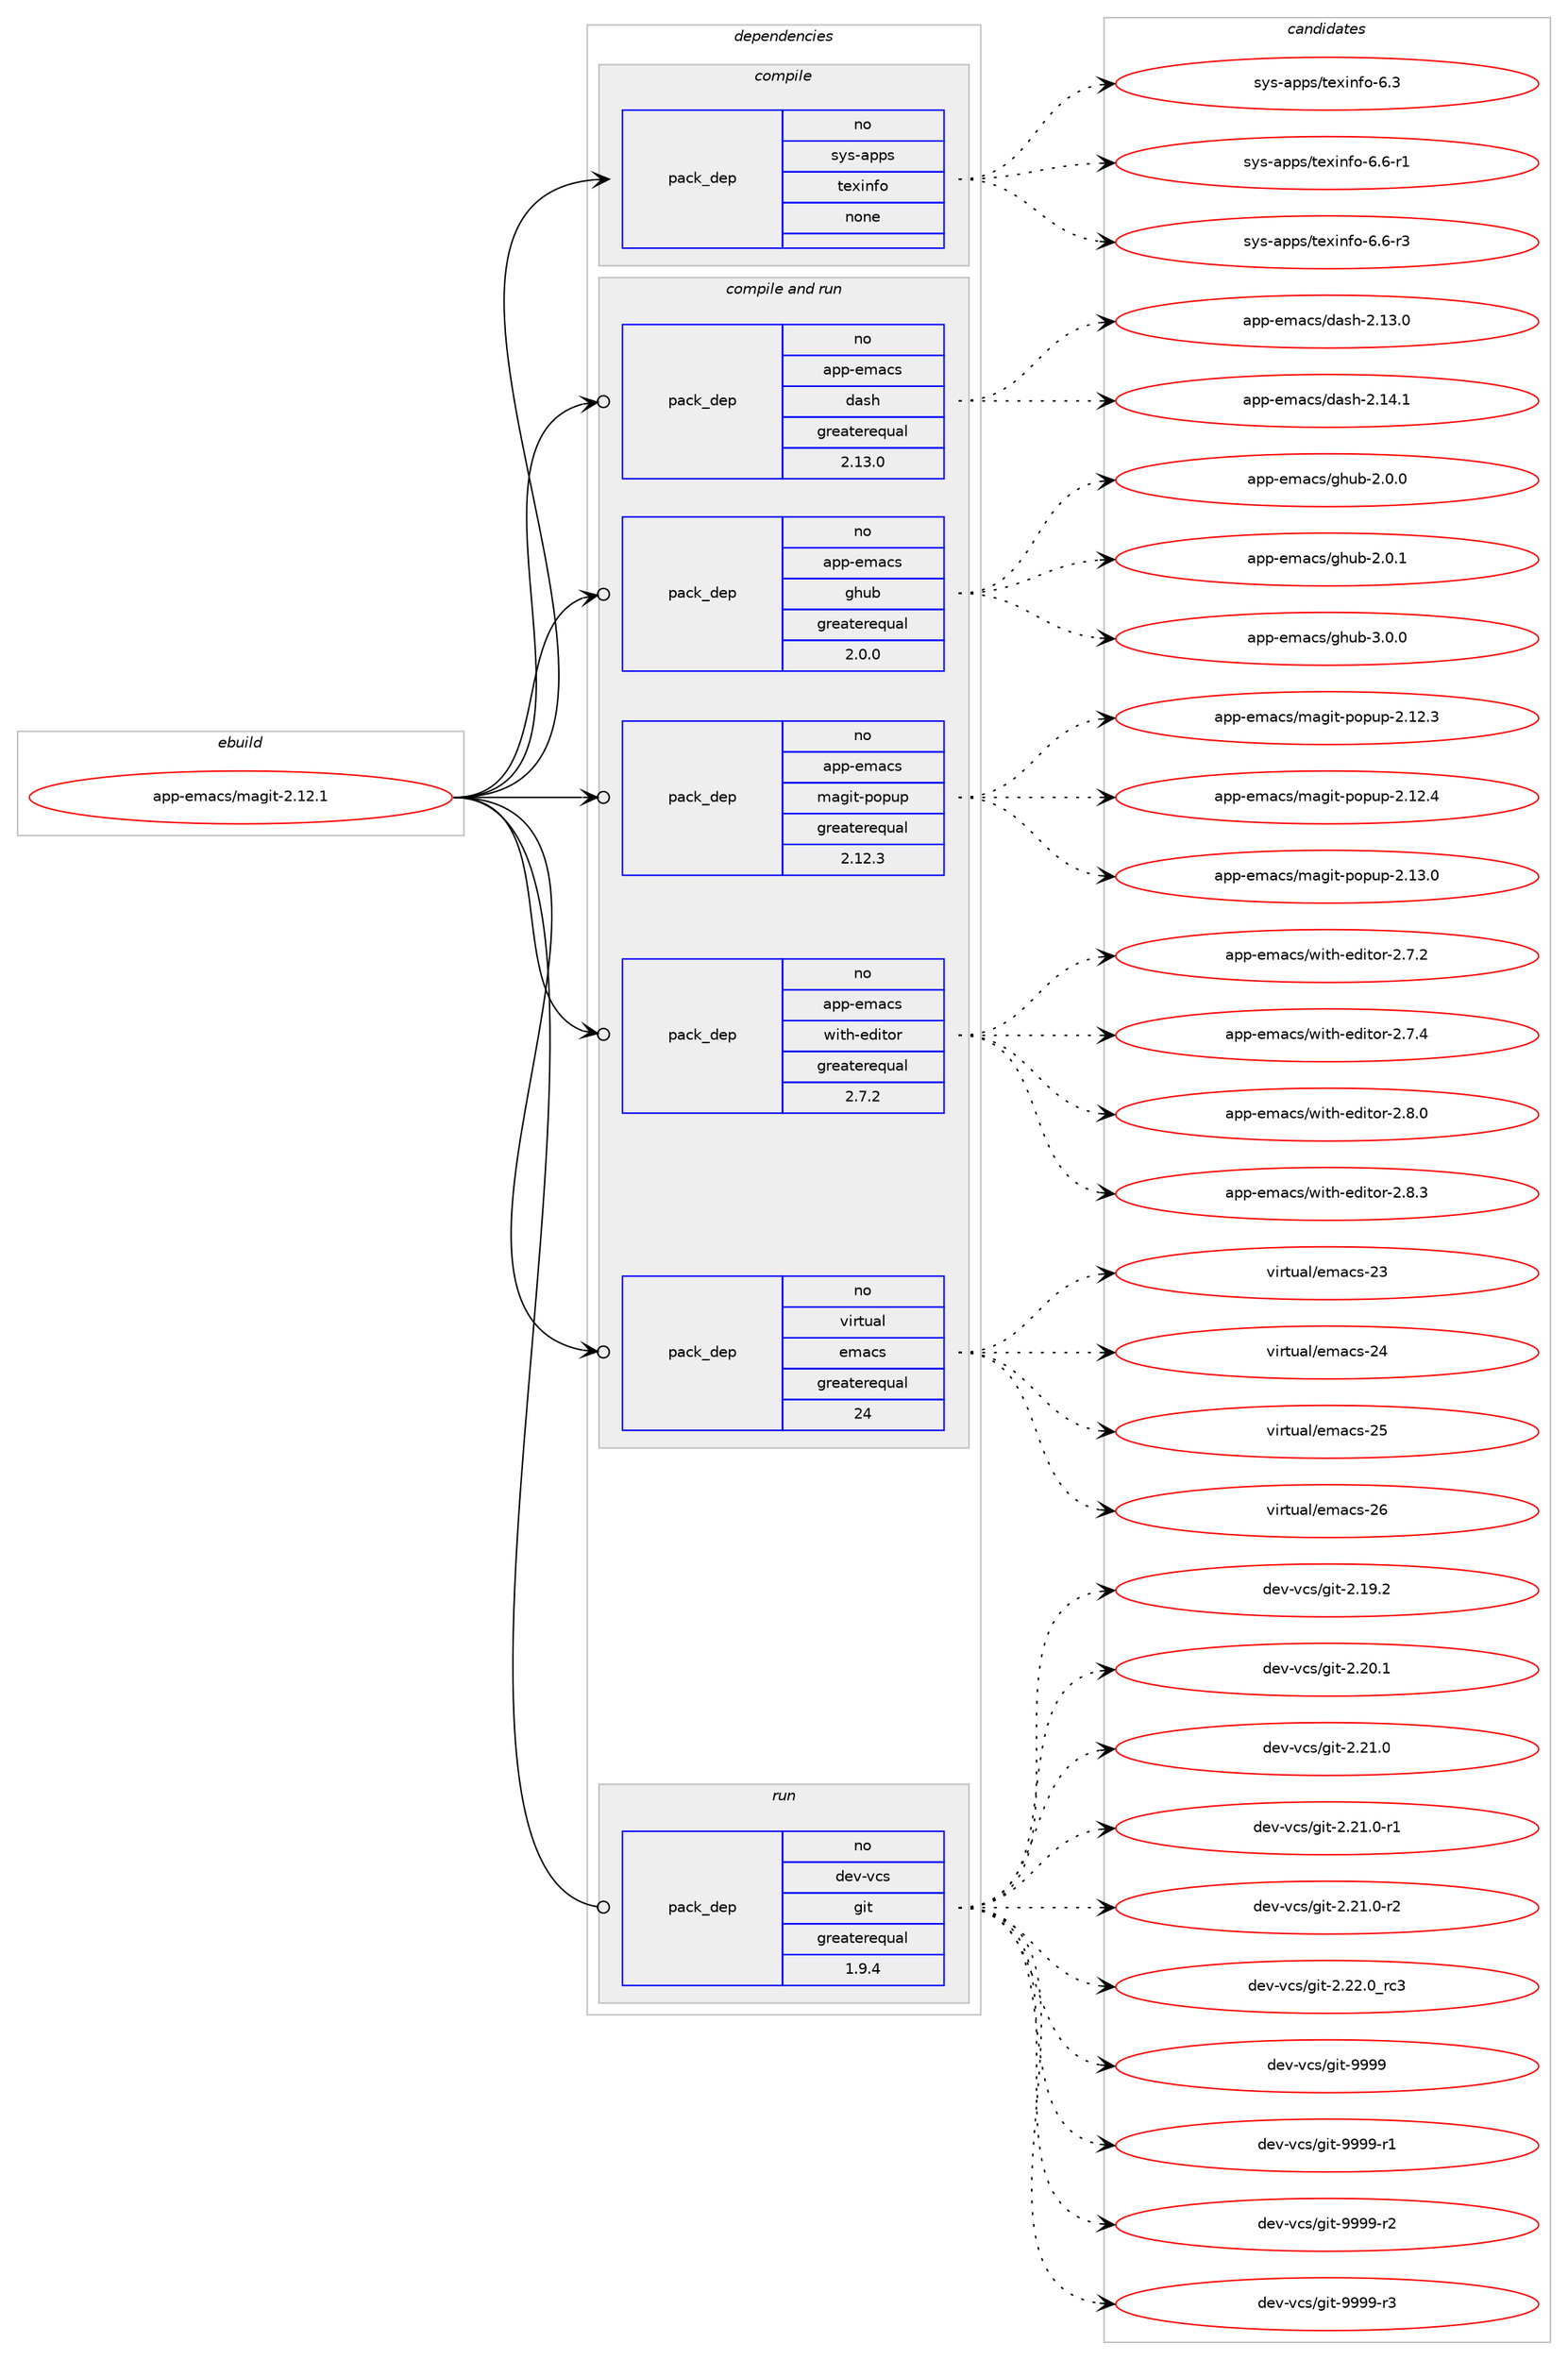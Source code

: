 digraph prolog {

# *************
# Graph options
# *************

newrank=true;
concentrate=true;
compound=true;
graph [rankdir=LR,fontname=Helvetica,fontsize=10,ranksep=1.5];#, ranksep=2.5, nodesep=0.2];
edge  [arrowhead=vee];
node  [fontname=Helvetica,fontsize=10];

# **********
# The ebuild
# **********

subgraph cluster_leftcol {
color=gray;
rank=same;
label=<<i>ebuild</i>>;
id [label="app-emacs/magit-2.12.1", color=red, width=4, href="../app-emacs/magit-2.12.1.svg"];
}

# ****************
# The dependencies
# ****************

subgraph cluster_midcol {
color=gray;
label=<<i>dependencies</i>>;
subgraph cluster_compile {
fillcolor="#eeeeee";
style=filled;
label=<<i>compile</i>>;
subgraph pack377 {
dependency400 [label=<<TABLE BORDER="0" CELLBORDER="1" CELLSPACING="0" CELLPADDING="4" WIDTH="220"><TR><TD ROWSPAN="6" CELLPADDING="30">pack_dep</TD></TR><TR><TD WIDTH="110">no</TD></TR><TR><TD>sys-apps</TD></TR><TR><TD>texinfo</TD></TR><TR><TD>none</TD></TR><TR><TD></TD></TR></TABLE>>, shape=none, color=blue];
}
id:e -> dependency400:w [weight=20,style="solid",arrowhead="vee"];
}
subgraph cluster_compileandrun {
fillcolor="#eeeeee";
style=filled;
label=<<i>compile and run</i>>;
subgraph pack378 {
dependency401 [label=<<TABLE BORDER="0" CELLBORDER="1" CELLSPACING="0" CELLPADDING="4" WIDTH="220"><TR><TD ROWSPAN="6" CELLPADDING="30">pack_dep</TD></TR><TR><TD WIDTH="110">no</TD></TR><TR><TD>app-emacs</TD></TR><TR><TD>dash</TD></TR><TR><TD>greaterequal</TD></TR><TR><TD>2.13.0</TD></TR></TABLE>>, shape=none, color=blue];
}
id:e -> dependency401:w [weight=20,style="solid",arrowhead="odotvee"];
subgraph pack379 {
dependency402 [label=<<TABLE BORDER="0" CELLBORDER="1" CELLSPACING="0" CELLPADDING="4" WIDTH="220"><TR><TD ROWSPAN="6" CELLPADDING="30">pack_dep</TD></TR><TR><TD WIDTH="110">no</TD></TR><TR><TD>app-emacs</TD></TR><TR><TD>ghub</TD></TR><TR><TD>greaterequal</TD></TR><TR><TD>2.0.0</TD></TR></TABLE>>, shape=none, color=blue];
}
id:e -> dependency402:w [weight=20,style="solid",arrowhead="odotvee"];
subgraph pack380 {
dependency403 [label=<<TABLE BORDER="0" CELLBORDER="1" CELLSPACING="0" CELLPADDING="4" WIDTH="220"><TR><TD ROWSPAN="6" CELLPADDING="30">pack_dep</TD></TR><TR><TD WIDTH="110">no</TD></TR><TR><TD>app-emacs</TD></TR><TR><TD>magit-popup</TD></TR><TR><TD>greaterequal</TD></TR><TR><TD>2.12.3</TD></TR></TABLE>>, shape=none, color=blue];
}
id:e -> dependency403:w [weight=20,style="solid",arrowhead="odotvee"];
subgraph pack381 {
dependency404 [label=<<TABLE BORDER="0" CELLBORDER="1" CELLSPACING="0" CELLPADDING="4" WIDTH="220"><TR><TD ROWSPAN="6" CELLPADDING="30">pack_dep</TD></TR><TR><TD WIDTH="110">no</TD></TR><TR><TD>app-emacs</TD></TR><TR><TD>with-editor</TD></TR><TR><TD>greaterequal</TD></TR><TR><TD>2.7.2</TD></TR></TABLE>>, shape=none, color=blue];
}
id:e -> dependency404:w [weight=20,style="solid",arrowhead="odotvee"];
subgraph pack382 {
dependency405 [label=<<TABLE BORDER="0" CELLBORDER="1" CELLSPACING="0" CELLPADDING="4" WIDTH="220"><TR><TD ROWSPAN="6" CELLPADDING="30">pack_dep</TD></TR><TR><TD WIDTH="110">no</TD></TR><TR><TD>virtual</TD></TR><TR><TD>emacs</TD></TR><TR><TD>greaterequal</TD></TR><TR><TD>24</TD></TR></TABLE>>, shape=none, color=blue];
}
id:e -> dependency405:w [weight=20,style="solid",arrowhead="odotvee"];
}
subgraph cluster_run {
fillcolor="#eeeeee";
style=filled;
label=<<i>run</i>>;
subgraph pack383 {
dependency406 [label=<<TABLE BORDER="0" CELLBORDER="1" CELLSPACING="0" CELLPADDING="4" WIDTH="220"><TR><TD ROWSPAN="6" CELLPADDING="30">pack_dep</TD></TR><TR><TD WIDTH="110">no</TD></TR><TR><TD>dev-vcs</TD></TR><TR><TD>git</TD></TR><TR><TD>greaterequal</TD></TR><TR><TD>1.9.4</TD></TR></TABLE>>, shape=none, color=blue];
}
id:e -> dependency406:w [weight=20,style="solid",arrowhead="odot"];
}
}

# **************
# The candidates
# **************

subgraph cluster_choices {
rank=same;
color=gray;
label=<<i>candidates</i>>;

subgraph choice377 {
color=black;
nodesep=1;
choice11512111545971121121154711610112010511010211145544651 [label="sys-apps/texinfo-6.3", color=red, width=4,href="../sys-apps/texinfo-6.3.svg"];
choice115121115459711211211547116101120105110102111455446544511449 [label="sys-apps/texinfo-6.6-r1", color=red, width=4,href="../sys-apps/texinfo-6.6-r1.svg"];
choice115121115459711211211547116101120105110102111455446544511451 [label="sys-apps/texinfo-6.6-r3", color=red, width=4,href="../sys-apps/texinfo-6.6-r3.svg"];
dependency400:e -> choice11512111545971121121154711610112010511010211145544651:w [style=dotted,weight="100"];
dependency400:e -> choice115121115459711211211547116101120105110102111455446544511449:w [style=dotted,weight="100"];
dependency400:e -> choice115121115459711211211547116101120105110102111455446544511451:w [style=dotted,weight="100"];
}
subgraph choice378 {
color=black;
nodesep=1;
choice97112112451011099799115471009711510445504649514648 [label="app-emacs/dash-2.13.0", color=red, width=4,href="../app-emacs/dash-2.13.0.svg"];
choice97112112451011099799115471009711510445504649524649 [label="app-emacs/dash-2.14.1", color=red, width=4,href="../app-emacs/dash-2.14.1.svg"];
dependency401:e -> choice97112112451011099799115471009711510445504649514648:w [style=dotted,weight="100"];
dependency401:e -> choice97112112451011099799115471009711510445504649524649:w [style=dotted,weight="100"];
}
subgraph choice379 {
color=black;
nodesep=1;
choice971121124510110997991154710310411798455046484648 [label="app-emacs/ghub-2.0.0", color=red, width=4,href="../app-emacs/ghub-2.0.0.svg"];
choice971121124510110997991154710310411798455046484649 [label="app-emacs/ghub-2.0.1", color=red, width=4,href="../app-emacs/ghub-2.0.1.svg"];
choice971121124510110997991154710310411798455146484648 [label="app-emacs/ghub-3.0.0", color=red, width=4,href="../app-emacs/ghub-3.0.0.svg"];
dependency402:e -> choice971121124510110997991154710310411798455046484648:w [style=dotted,weight="100"];
dependency402:e -> choice971121124510110997991154710310411798455046484649:w [style=dotted,weight="100"];
dependency402:e -> choice971121124510110997991154710310411798455146484648:w [style=dotted,weight="100"];
}
subgraph choice380 {
color=black;
nodesep=1;
choice9711211245101109979911547109971031051164511211111211711245504649504651 [label="app-emacs/magit-popup-2.12.3", color=red, width=4,href="../app-emacs/magit-popup-2.12.3.svg"];
choice9711211245101109979911547109971031051164511211111211711245504649504652 [label="app-emacs/magit-popup-2.12.4", color=red, width=4,href="../app-emacs/magit-popup-2.12.4.svg"];
choice9711211245101109979911547109971031051164511211111211711245504649514648 [label="app-emacs/magit-popup-2.13.0", color=red, width=4,href="../app-emacs/magit-popup-2.13.0.svg"];
dependency403:e -> choice9711211245101109979911547109971031051164511211111211711245504649504651:w [style=dotted,weight="100"];
dependency403:e -> choice9711211245101109979911547109971031051164511211111211711245504649504652:w [style=dotted,weight="100"];
dependency403:e -> choice9711211245101109979911547109971031051164511211111211711245504649514648:w [style=dotted,weight="100"];
}
subgraph choice381 {
color=black;
nodesep=1;
choice971121124510110997991154711910511610445101100105116111114455046554650 [label="app-emacs/with-editor-2.7.2", color=red, width=4,href="../app-emacs/with-editor-2.7.2.svg"];
choice971121124510110997991154711910511610445101100105116111114455046554652 [label="app-emacs/with-editor-2.7.4", color=red, width=4,href="../app-emacs/with-editor-2.7.4.svg"];
choice971121124510110997991154711910511610445101100105116111114455046564648 [label="app-emacs/with-editor-2.8.0", color=red, width=4,href="../app-emacs/with-editor-2.8.0.svg"];
choice971121124510110997991154711910511610445101100105116111114455046564651 [label="app-emacs/with-editor-2.8.3", color=red, width=4,href="../app-emacs/with-editor-2.8.3.svg"];
dependency404:e -> choice971121124510110997991154711910511610445101100105116111114455046554650:w [style=dotted,weight="100"];
dependency404:e -> choice971121124510110997991154711910511610445101100105116111114455046554652:w [style=dotted,weight="100"];
dependency404:e -> choice971121124510110997991154711910511610445101100105116111114455046564648:w [style=dotted,weight="100"];
dependency404:e -> choice971121124510110997991154711910511610445101100105116111114455046564651:w [style=dotted,weight="100"];
}
subgraph choice382 {
color=black;
nodesep=1;
choice11810511411611797108471011099799115455051 [label="virtual/emacs-23", color=red, width=4,href="../virtual/emacs-23.svg"];
choice11810511411611797108471011099799115455052 [label="virtual/emacs-24", color=red, width=4,href="../virtual/emacs-24.svg"];
choice11810511411611797108471011099799115455053 [label="virtual/emacs-25", color=red, width=4,href="../virtual/emacs-25.svg"];
choice11810511411611797108471011099799115455054 [label="virtual/emacs-26", color=red, width=4,href="../virtual/emacs-26.svg"];
dependency405:e -> choice11810511411611797108471011099799115455051:w [style=dotted,weight="100"];
dependency405:e -> choice11810511411611797108471011099799115455052:w [style=dotted,weight="100"];
dependency405:e -> choice11810511411611797108471011099799115455053:w [style=dotted,weight="100"];
dependency405:e -> choice11810511411611797108471011099799115455054:w [style=dotted,weight="100"];
}
subgraph choice383 {
color=black;
nodesep=1;
choice10010111845118991154710310511645504649574650 [label="dev-vcs/git-2.19.2", color=red, width=4,href="../dev-vcs/git-2.19.2.svg"];
choice10010111845118991154710310511645504650484649 [label="dev-vcs/git-2.20.1", color=red, width=4,href="../dev-vcs/git-2.20.1.svg"];
choice10010111845118991154710310511645504650494648 [label="dev-vcs/git-2.21.0", color=red, width=4,href="../dev-vcs/git-2.21.0.svg"];
choice100101118451189911547103105116455046504946484511449 [label="dev-vcs/git-2.21.0-r1", color=red, width=4,href="../dev-vcs/git-2.21.0-r1.svg"];
choice100101118451189911547103105116455046504946484511450 [label="dev-vcs/git-2.21.0-r2", color=red, width=4,href="../dev-vcs/git-2.21.0-r2.svg"];
choice10010111845118991154710310511645504650504648951149951 [label="dev-vcs/git-2.22.0_rc3", color=red, width=4,href="../dev-vcs/git-2.22.0_rc3.svg"];
choice1001011184511899115471031051164557575757 [label="dev-vcs/git-9999", color=red, width=4,href="../dev-vcs/git-9999.svg"];
choice10010111845118991154710310511645575757574511449 [label="dev-vcs/git-9999-r1", color=red, width=4,href="../dev-vcs/git-9999-r1.svg"];
choice10010111845118991154710310511645575757574511450 [label="dev-vcs/git-9999-r2", color=red, width=4,href="../dev-vcs/git-9999-r2.svg"];
choice10010111845118991154710310511645575757574511451 [label="dev-vcs/git-9999-r3", color=red, width=4,href="../dev-vcs/git-9999-r3.svg"];
dependency406:e -> choice10010111845118991154710310511645504649574650:w [style=dotted,weight="100"];
dependency406:e -> choice10010111845118991154710310511645504650484649:w [style=dotted,weight="100"];
dependency406:e -> choice10010111845118991154710310511645504650494648:w [style=dotted,weight="100"];
dependency406:e -> choice100101118451189911547103105116455046504946484511449:w [style=dotted,weight="100"];
dependency406:e -> choice100101118451189911547103105116455046504946484511450:w [style=dotted,weight="100"];
dependency406:e -> choice10010111845118991154710310511645504650504648951149951:w [style=dotted,weight="100"];
dependency406:e -> choice1001011184511899115471031051164557575757:w [style=dotted,weight="100"];
dependency406:e -> choice10010111845118991154710310511645575757574511449:w [style=dotted,weight="100"];
dependency406:e -> choice10010111845118991154710310511645575757574511450:w [style=dotted,weight="100"];
dependency406:e -> choice10010111845118991154710310511645575757574511451:w [style=dotted,weight="100"];
}
}

}
